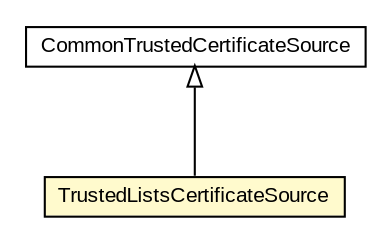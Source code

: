 #!/usr/local/bin/dot
#
# Class diagram 
# Generated by UMLGraph version R5_6-24-gf6e263 (http://www.umlgraph.org/)
#

digraph G {
	edge [fontname="arial",fontsize=10,labelfontname="arial",labelfontsize=10];
	node [fontname="arial",fontsize=10,shape=plaintext];
	nodesep=0.25;
	ranksep=0.5;
	// eu.europa.esig.dss.tsl.TrustedListsCertificateSource
	c739472 [label=<<table title="eu.europa.esig.dss.tsl.TrustedListsCertificateSource" border="0" cellborder="1" cellspacing="0" cellpadding="2" port="p" bgcolor="lemonChiffon" href="./TrustedListsCertificateSource.html">
		<tr><td><table border="0" cellspacing="0" cellpadding="1">
<tr><td align="center" balign="center"> TrustedListsCertificateSource </td></tr>
		</table></td></tr>
		</table>>, URL="./TrustedListsCertificateSource.html", fontname="arial", fontcolor="black", fontsize=10.0];
	// eu.europa.esig.dss.x509.CommonTrustedCertificateSource
	c739492 [label=<<table title="eu.europa.esig.dss.x509.CommonTrustedCertificateSource" border="0" cellborder="1" cellspacing="0" cellpadding="2" port="p" href="../x509/CommonTrustedCertificateSource.html">
		<tr><td><table border="0" cellspacing="0" cellpadding="1">
<tr><td align="center" balign="center"> CommonTrustedCertificateSource </td></tr>
		</table></td></tr>
		</table>>, URL="../x509/CommonTrustedCertificateSource.html", fontname="arial", fontcolor="black", fontsize=10.0];
	//eu.europa.esig.dss.tsl.TrustedListsCertificateSource extends eu.europa.esig.dss.x509.CommonTrustedCertificateSource
	c739492:p -> c739472:p [dir=back,arrowtail=empty];
}

